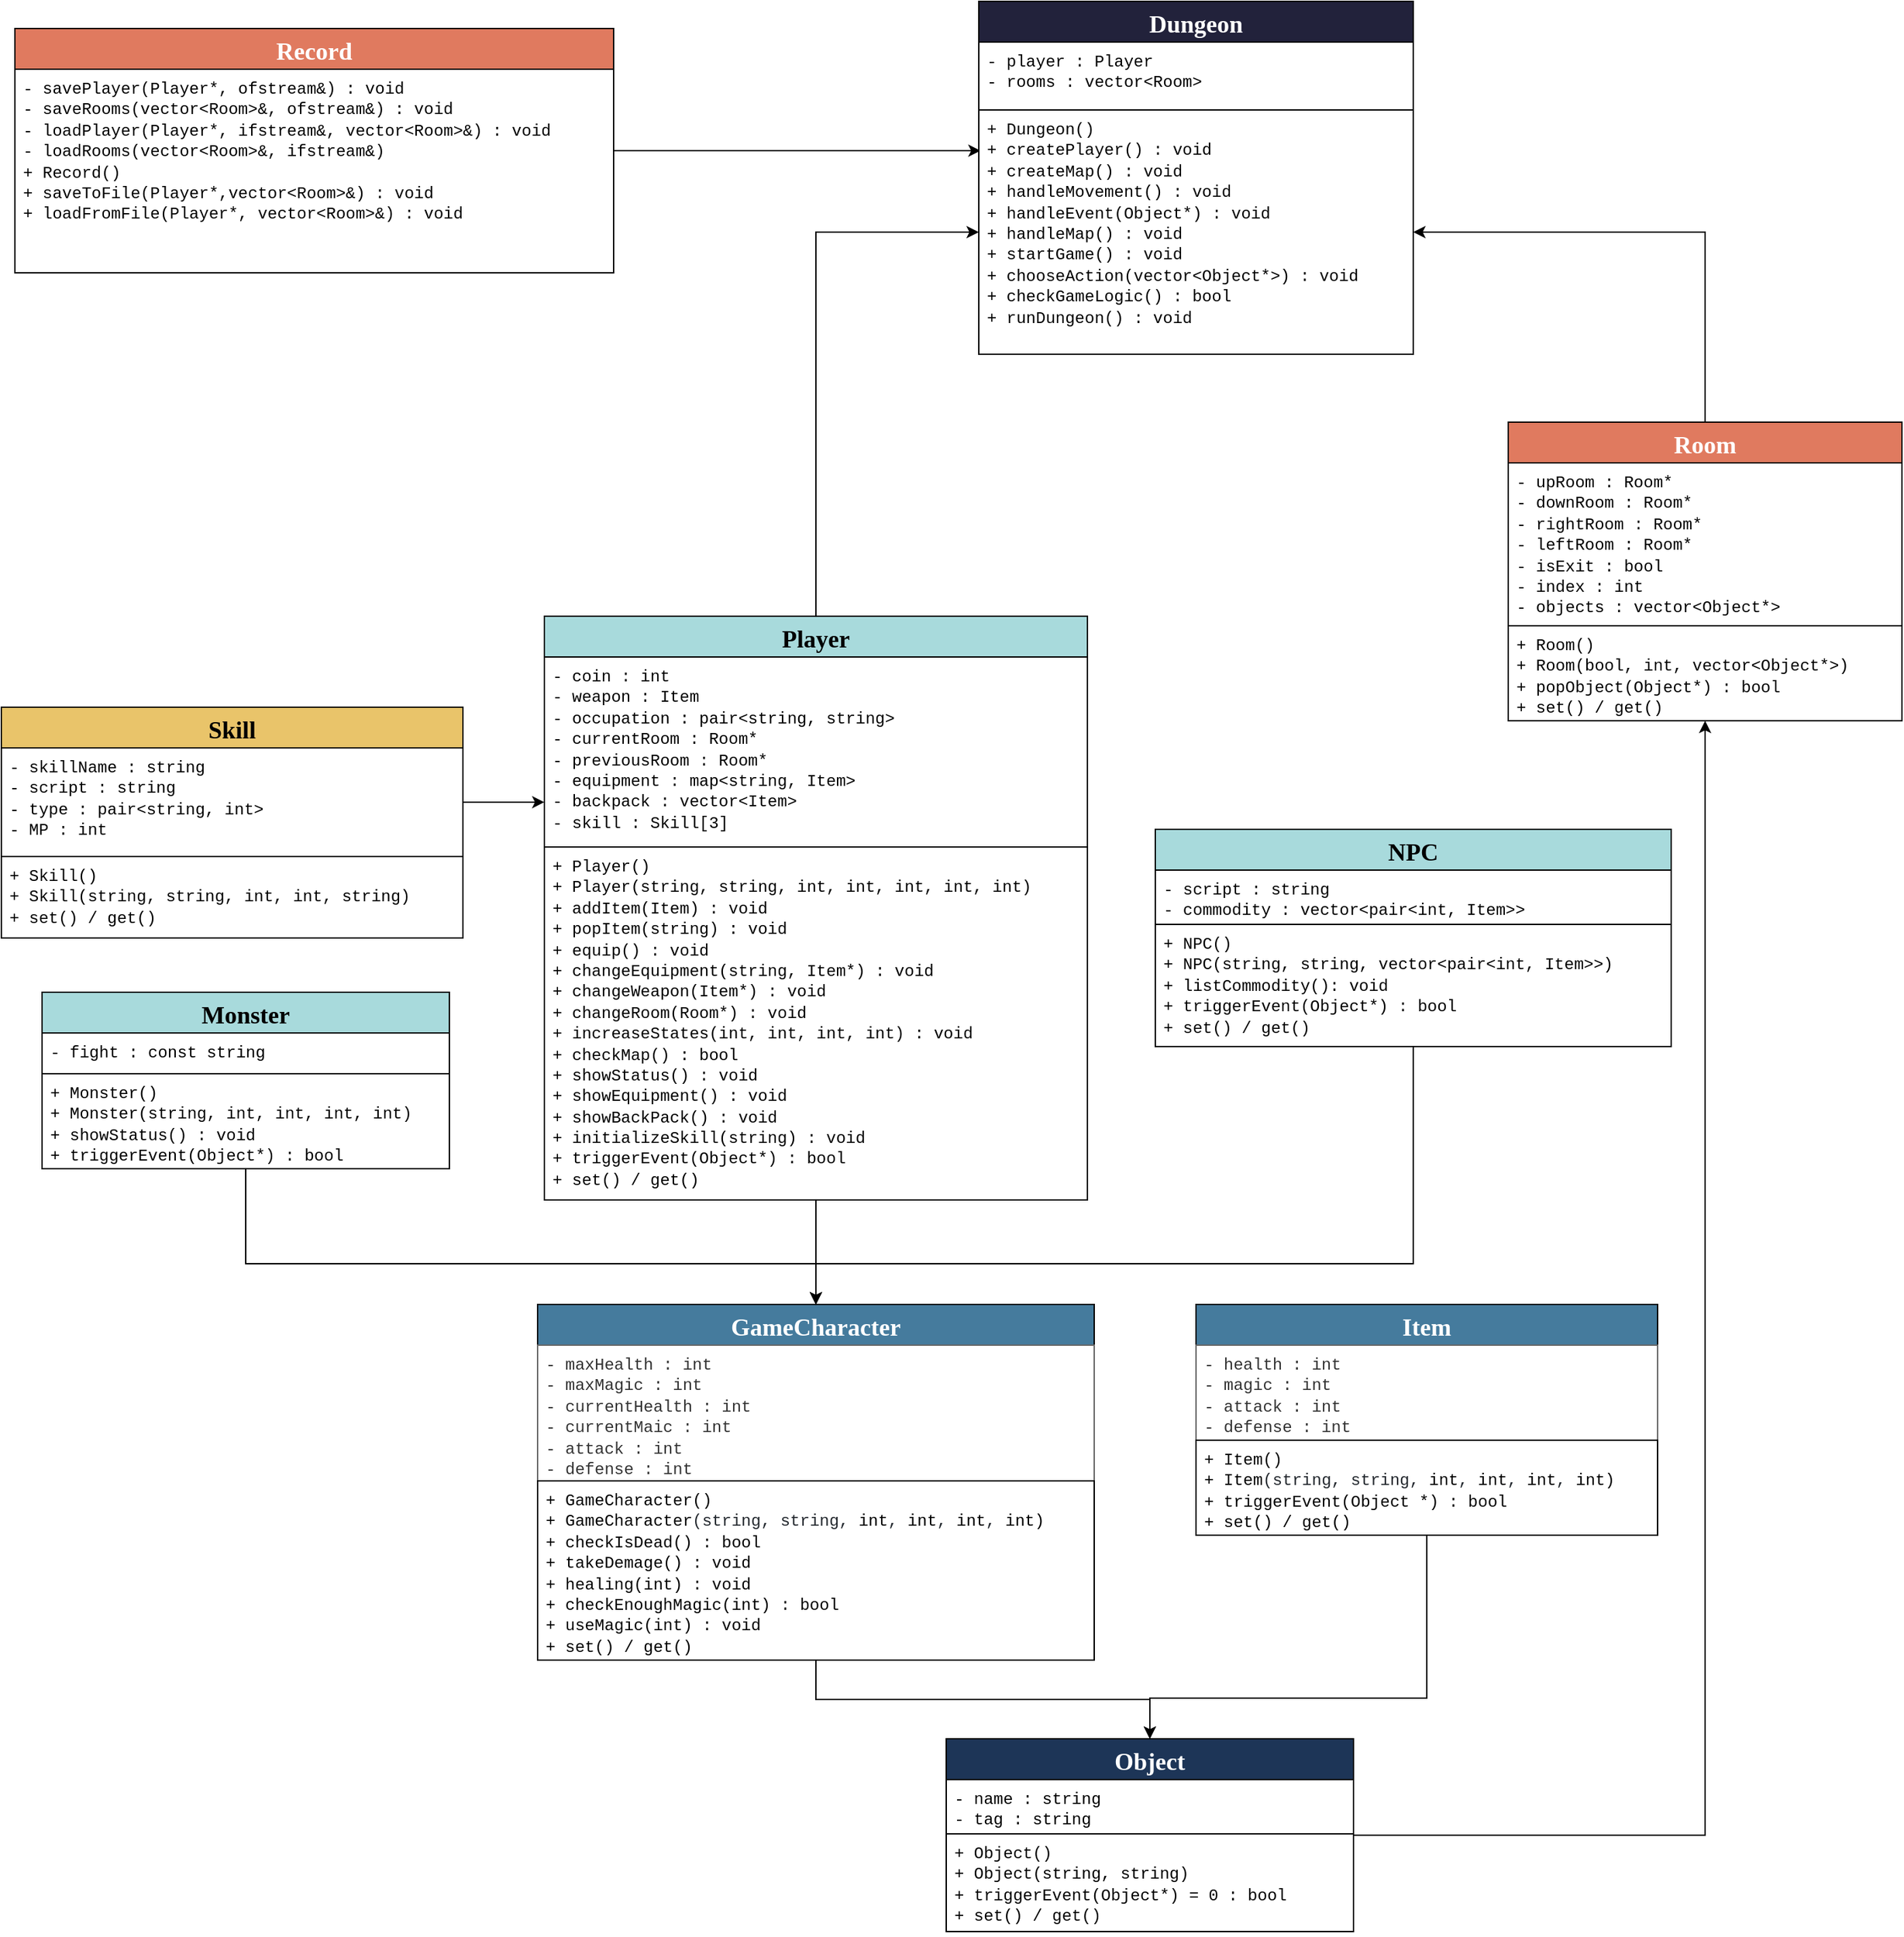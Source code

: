 <mxfile version="21.1.5" type="github">
  <diagram id="C5RBs43oDa-KdzZeNtuy" name="Page-1">
    <mxGraphModel dx="2967" dy="1540" grid="1" gridSize="10" guides="1" tooltips="1" connect="1" arrows="1" fold="1" page="1" pageScale="1" pageWidth="291" pageHeight="413" math="0" shadow="0">
      <root>
        <mxCell id="WIyWlLk6GJQsqaUBKTNV-0" />
        <mxCell id="WIyWlLk6GJQsqaUBKTNV-1" parent="WIyWlLk6GJQsqaUBKTNV-0" />
        <mxCell id="oE2TzOCUvc40pJxIN5oW-14" style="edgeStyle=orthogonalEdgeStyle;rounded=0;orthogonalLoop=1;jettySize=auto;html=1;entryX=0.5;entryY=1;entryDx=0;entryDy=0;" edge="1" parent="WIyWlLk6GJQsqaUBKTNV-1" source="7PXt4ewjVh-M18if0si5-0" target="Vwd1Xb-6WN1uiR1_P4_m-17">
          <mxGeometry relative="1" as="geometry" />
        </mxCell>
        <mxCell id="7PXt4ewjVh-M18if0si5-0" value="&lt;font color=&quot;#ffffff&quot; style=&quot;font-size: 18px;&quot;&gt;Object&lt;/font&gt;" style="swimlane;fontStyle=1;align=center;verticalAlign=top;childLayout=stackLayout;horizontal=1;startSize=30;horizontalStack=0;resizeParent=1;resizeParentMax=0;resizeLast=0;collapsible=1;marginBottom=0;whiteSpace=wrap;html=1;fontFamily=Times New Roman;fillColor=#1d3557;" parent="WIyWlLk6GJQsqaUBKTNV-1" vertex="1">
          <mxGeometry x="146" y="1430" width="300" height="142" as="geometry" />
        </mxCell>
        <mxCell id="7PXt4ewjVh-M18if0si5-1" value="&lt;font face=&quot;ui-monospace, SFMono-Regular, SF Mono, Menlo, Consolas, Liberation Mono, monospace&quot;&gt;- name : string&lt;br&gt;- tag : string&lt;/font&gt;" style="text;strokeColor=default;fillColor=default;align=left;verticalAlign=top;spacingLeft=4;spacingRight=4;overflow=hidden;rotatable=0;points=[[0,0.5],[1,0.5]];portConstraint=eastwest;whiteSpace=wrap;html=1;" parent="7PXt4ewjVh-M18if0si5-0" vertex="1">
          <mxGeometry y="30" width="300" height="40" as="geometry" />
        </mxCell>
        <mxCell id="7PXt4ewjVh-M18if0si5-2" value="" style="line;strokeWidth=1;fillColor=none;align=left;verticalAlign=middle;spacingTop=-1;spacingLeft=3;spacingRight=3;rotatable=0;labelPosition=right;points=[];portConstraint=eastwest;strokeColor=inherit;" parent="7PXt4ewjVh-M18if0si5-0" vertex="1">
          <mxGeometry y="70" width="300" as="geometry" />
        </mxCell>
        <mxCell id="7PXt4ewjVh-M18if0si5-3" value="&lt;font face=&quot;ui-monospace, SFMono-Regular, SF Mono, Menlo, Consolas, Liberation Mono, monospace&quot;&gt;+ Object()&lt;br&gt;+ Object(string, string)&lt;br&gt;+ triggerEvent(Object*) = 0 : bool&lt;br&gt;+ set() / get()&lt;/font&gt;" style="text;strokeColor=default;fillColor=default;align=left;verticalAlign=top;spacingLeft=4;spacingRight=4;overflow=hidden;rotatable=0;points=[[0,0.5],[1,0.5]];portConstraint=eastwest;whiteSpace=wrap;html=1;" parent="7PXt4ewjVh-M18if0si5-0" vertex="1">
          <mxGeometry y="70" width="300" height="72" as="geometry" />
        </mxCell>
        <mxCell id="oE2TzOCUvc40pJxIN5oW-7" style="edgeStyle=orthogonalEdgeStyle;rounded=0;orthogonalLoop=1;jettySize=auto;html=1;entryX=0.5;entryY=0;entryDx=0;entryDy=0;" edge="1" parent="WIyWlLk6GJQsqaUBKTNV-1" source="7PXt4ewjVh-M18if0si5-8" target="7PXt4ewjVh-M18if0si5-0">
          <mxGeometry relative="1" as="geometry" />
        </mxCell>
        <mxCell id="7PXt4ewjVh-M18if0si5-8" value="&lt;font color=&quot;#ffffff&quot; style=&quot;font-size: 18px;&quot;&gt;GameCharacter&lt;/font&gt;" style="swimlane;fontStyle=1;align=center;verticalAlign=top;childLayout=stackLayout;horizontal=1;startSize=30;horizontalStack=0;resizeParent=1;resizeParentMax=0;resizeLast=0;collapsible=1;marginBottom=0;whiteSpace=wrap;html=1;fontFamily=Times New Roman;fillColor=#457b9d;" parent="WIyWlLk6GJQsqaUBKTNV-1" vertex="1">
          <mxGeometry x="-155" y="1110" width="410" height="262" as="geometry" />
        </mxCell>
        <mxCell id="7PXt4ewjVh-M18if0si5-9" value="&lt;font face=&quot;ui-monospace, SFMono-Regular, SF Mono, Menlo, Consolas, Liberation Mono, monospace&quot;&gt;- maxHealth : int&lt;br&gt;- maxMagic : int&lt;br style=&quot;border-color: var(--border-color);&quot;&gt;-&amp;nbsp;currentHealth : int&lt;br&gt;- currentMaic : int&lt;br style=&quot;border-color: var(--border-color);&quot;&gt;- attack : int&lt;br&gt;- defense : int&lt;/font&gt;" style="text;align=left;verticalAlign=top;spacingLeft=4;spacingRight=4;overflow=hidden;rotatable=0;points=[[0,0.5],[1,0.5]];portConstraint=eastwest;whiteSpace=wrap;html=1;labelBackgroundColor=none;fillColor=#FFFFFF;fontColor=#333333;strokeColor=#666666;" parent="7PXt4ewjVh-M18if0si5-8" vertex="1">
          <mxGeometry y="30" width="410" height="100" as="geometry" />
        </mxCell>
        <mxCell id="7PXt4ewjVh-M18if0si5-10" value="" style="line;strokeWidth=1;fillColor=none;align=left;verticalAlign=middle;spacingTop=-1;spacingLeft=3;spacingRight=3;rotatable=0;labelPosition=right;points=[];portConstraint=eastwest;strokeColor=inherit;" parent="7PXt4ewjVh-M18if0si5-8" vertex="1">
          <mxGeometry y="130" width="410" as="geometry" />
        </mxCell>
        <mxCell id="7PXt4ewjVh-M18if0si5-11" value="&lt;font face=&quot;ui-monospace, SFMono-Regular, SF Mono, Menlo, Consolas, Liberation Mono, monospace&quot;&gt;+&amp;nbsp;GameCharacter()&lt;br&gt;+&amp;nbsp;GameCharacter&lt;span style=&quot;color: rgb(36, 41, 47);&quot;&gt;(&lt;/span&gt;&lt;span style=&quot;color: rgb(36, 41, 47);&quot;&gt;st&lt;/span&gt;&lt;span style=&quot;color: rgb(36, 41, 47);&quot;&gt;r&lt;/span&gt;&lt;span style=&quot;color: rgb(36, 41, 47);&quot;&gt;in&lt;/span&gt;&lt;span style=&quot;color: rgb(36, 41, 47);&quot;&gt;g, string, &lt;/span&gt;&lt;span style=&quot;box-sizing: border-box; color: var(--color-prettylights-syntax-keyword);&quot; class=&quot;pl-k&quot;&gt;int&lt;/span&gt;&lt;span style=&quot;color: rgb(36, 41, 47);&quot;&gt;, &lt;/span&gt;&lt;span style=&quot;box-sizing: border-box; color: var(--color-prettylights-syntax-keyword);&quot; class=&quot;pl-k&quot;&gt;int&lt;/span&gt;&lt;span style=&quot;color: rgb(36, 41, 47);&quot;&gt;, &lt;/span&gt;&lt;span style=&quot;box-sizing: border-box; color: var(--color-prettylights-syntax-keyword);&quot; class=&quot;pl-k&quot;&gt;int&lt;/span&gt;&lt;span style=&quot;color: rgb(36, 41, 47);&quot;&gt;, &lt;/span&gt;&lt;span style=&quot;box-sizing: border-box; color: var(--color-prettylights-syntax-keyword);&quot; class=&quot;pl-k&quot;&gt;int)&lt;br&gt;&lt;/span&gt;+ checkIsDead() : bool&lt;br&gt;+ takeDemage() : void&lt;br&gt;+ healing(int) : void&lt;br&gt;+ checkEnoughMagic(int) : bool&lt;br&gt;+ useMagic(int) : void&lt;br&gt;+ set() / get()&lt;br&gt;&lt;/font&gt;" style="text;strokeColor=default;fillColor=#FFFFFF;align=left;verticalAlign=top;spacingLeft=4;spacingRight=4;overflow=hidden;rotatable=0;points=[[0,0.5],[1,0.5]];portConstraint=eastwest;whiteSpace=wrap;html=1;" parent="7PXt4ewjVh-M18if0si5-8" vertex="1">
          <mxGeometry y="130" width="410" height="132" as="geometry" />
        </mxCell>
        <mxCell id="oE2TzOCUvc40pJxIN5oW-6" style="edgeStyle=orthogonalEdgeStyle;rounded=0;orthogonalLoop=1;jettySize=auto;html=1;entryX=0.5;entryY=0;entryDx=0;entryDy=0;" edge="1" parent="WIyWlLk6GJQsqaUBKTNV-1" source="7PXt4ewjVh-M18if0si5-15" target="7PXt4ewjVh-M18if0si5-0">
          <mxGeometry relative="1" as="geometry">
            <Array as="points">
              <mxPoint x="500" y="1400" />
              <mxPoint x="296" y="1400" />
            </Array>
          </mxGeometry>
        </mxCell>
        <mxCell id="7PXt4ewjVh-M18if0si5-15" value="&lt;font color=&quot;#ffffff&quot; style=&quot;font-size: 18px;&quot;&gt;Item&lt;/font&gt;" style="swimlane;fontStyle=1;align=center;verticalAlign=top;childLayout=stackLayout;horizontal=1;startSize=30;horizontalStack=0;resizeParent=1;resizeParentMax=0;resizeLast=0;collapsible=1;marginBottom=0;whiteSpace=wrap;html=1;fontFamily=Times New Roman;fillColor=#457b9d;" parent="WIyWlLk6GJQsqaUBKTNV-1" vertex="1">
          <mxGeometry x="330" y="1110" width="340" height="170" as="geometry" />
        </mxCell>
        <mxCell id="7PXt4ewjVh-M18if0si5-16" value="&lt;font face=&quot;ui-monospace, SFMono-Regular, SF Mono, Menlo, Consolas, Liberation Mono, monospace&quot;&gt;- health : int&lt;br&gt;- magic : int&lt;br style=&quot;border-color: var(--border-color);&quot;&gt;- attack : int&lt;br&gt;- defense : int&lt;/font&gt;" style="text;align=left;verticalAlign=top;spacingLeft=4;spacingRight=4;overflow=hidden;rotatable=0;points=[[0,0.5],[1,0.5]];portConstraint=eastwest;whiteSpace=wrap;html=1;labelBackgroundColor=none;fillColor=#FFFFFF;fontColor=#333333;strokeColor=#666666;" parent="7PXt4ewjVh-M18if0si5-15" vertex="1">
          <mxGeometry y="30" width="340" height="70" as="geometry" />
        </mxCell>
        <mxCell id="7PXt4ewjVh-M18if0si5-17" value="" style="line;strokeWidth=1;fillColor=none;align=left;verticalAlign=middle;spacingTop=-1;spacingLeft=3;spacingRight=3;rotatable=0;labelPosition=right;points=[];portConstraint=eastwest;strokeColor=inherit;" parent="7PXt4ewjVh-M18if0si5-15" vertex="1">
          <mxGeometry y="100" width="340" as="geometry" />
        </mxCell>
        <mxCell id="7PXt4ewjVh-M18if0si5-19" value="&lt;font face=&quot;ui-monospace, SFMono-Regular, SF Mono, Menlo, Consolas, Liberation Mono, monospace&quot;&gt;+&amp;nbsp;Item()&lt;br&gt;+ Item&lt;span style=&quot;color: rgb(36, 41, 47);&quot;&gt;(&lt;/span&gt;&lt;span style=&quot;color: rgb(36, 41, 47);&quot;&gt;st&lt;/span&gt;&lt;span style=&quot;color: rgb(36, 41, 47);&quot;&gt;r&lt;/span&gt;&lt;span style=&quot;color: rgb(36, 41, 47);&quot;&gt;in&lt;/span&gt;&lt;span style=&quot;color: rgb(36, 41, 47);&quot;&gt;g, string, &lt;/span&gt;&lt;span style=&quot;box-sizing: border-box; color: var(--color-prettylights-syntax-keyword);&quot; class=&quot;pl-k&quot;&gt;int&lt;/span&gt;&lt;span style=&quot;color: rgb(36, 41, 47);&quot;&gt;, &lt;/span&gt;&lt;span style=&quot;box-sizing: border-box; color: var(--color-prettylights-syntax-keyword);&quot; class=&quot;pl-k&quot;&gt;int&lt;/span&gt;&lt;span style=&quot;color: rgb(36, 41, 47);&quot;&gt;, &lt;/span&gt;&lt;span style=&quot;box-sizing: border-box; color: var(--color-prettylights-syntax-keyword);&quot; class=&quot;pl-k&quot;&gt;int&lt;/span&gt;&lt;span style=&quot;color: rgb(36, 41, 47);&quot;&gt;, &lt;/span&gt;&lt;span style=&quot;box-sizing: border-box; color: var(--color-prettylights-syntax-keyword);&quot; class=&quot;pl-k&quot;&gt;int)&lt;br&gt;&lt;/span&gt;+ triggerEvent(Object *) : bool&lt;br&gt;+ set() / get()&lt;br&gt;&lt;/font&gt;" style="text;strokeColor=default;fillColor=#FFFFFF;align=left;verticalAlign=top;spacingLeft=4;spacingRight=4;overflow=hidden;rotatable=0;points=[[0,0.5],[1,0.5]];portConstraint=eastwest;whiteSpace=wrap;html=1;" parent="7PXt4ewjVh-M18if0si5-15" vertex="1">
          <mxGeometry y="100" width="340" height="70" as="geometry" />
        </mxCell>
        <mxCell id="oE2TzOCUvc40pJxIN5oW-11" style="edgeStyle=orthogonalEdgeStyle;rounded=0;orthogonalLoop=1;jettySize=auto;html=1;" edge="1" parent="WIyWlLk6GJQsqaUBKTNV-1" source="Vwd1Xb-6WN1uiR1_P4_m-0" target="7PXt4ewjVh-M18if0si5-8">
          <mxGeometry relative="1" as="geometry">
            <Array as="points">
              <mxPoint x="-370" y="1080" />
              <mxPoint x="50" y="1080" />
            </Array>
          </mxGeometry>
        </mxCell>
        <mxCell id="Vwd1Xb-6WN1uiR1_P4_m-0" value="&lt;span style=&quot;font-size: 18px;&quot;&gt;Monster&lt;/span&gt;" style="swimlane;fontStyle=1;align=center;verticalAlign=top;childLayout=stackLayout;horizontal=1;startSize=30;horizontalStack=0;resizeParent=1;resizeParentMax=0;resizeLast=0;collapsible=1;marginBottom=0;whiteSpace=wrap;html=1;fontFamily=Times New Roman;fillColor=#a8dadc;gradientColor=none;" parent="WIyWlLk6GJQsqaUBKTNV-1" vertex="1">
          <mxGeometry x="-520" y="880" width="300" height="130" as="geometry" />
        </mxCell>
        <mxCell id="Vwd1Xb-6WN1uiR1_P4_m-1" value="&lt;font face=&quot;ui-monospace, SFMono-Regular, SF Mono, Menlo, Consolas, Liberation Mono, monospace&quot;&gt;- fight : const string&lt;br&gt;&lt;/font&gt;" style="text;strokeColor=default;fillColor=default;align=left;verticalAlign=top;spacingLeft=4;spacingRight=4;overflow=hidden;rotatable=0;points=[[0,0.5],[1,0.5]];portConstraint=eastwest;whiteSpace=wrap;html=1;" parent="Vwd1Xb-6WN1uiR1_P4_m-0" vertex="1">
          <mxGeometry y="30" width="300" height="30" as="geometry" />
        </mxCell>
        <mxCell id="Vwd1Xb-6WN1uiR1_P4_m-2" value="" style="line;strokeWidth=1;fillColor=none;align=left;verticalAlign=middle;spacingTop=-1;spacingLeft=3;spacingRight=3;rotatable=0;labelPosition=right;points=[];portConstraint=eastwest;strokeColor=inherit;" parent="Vwd1Xb-6WN1uiR1_P4_m-0" vertex="1">
          <mxGeometry y="60" width="300" as="geometry" />
        </mxCell>
        <mxCell id="Vwd1Xb-6WN1uiR1_P4_m-3" value="&lt;font face=&quot;ui-monospace, SFMono-Regular, SF Mono, Menlo, Consolas, Liberation Mono, monospace&quot;&gt;+ Monster()&lt;br&gt;+ Monster(string, int, int, int, int)&lt;br&gt;+ showStatus() : void&lt;br&gt;+ triggerEvent(Object*) : bool&lt;br&gt;&lt;/font&gt;" style="text;strokeColor=default;fillColor=default;align=left;verticalAlign=top;spacingLeft=4;spacingRight=4;overflow=hidden;rotatable=0;points=[[0,0.5],[1,0.5]];portConstraint=eastwest;whiteSpace=wrap;html=1;" parent="Vwd1Xb-6WN1uiR1_P4_m-0" vertex="1">
          <mxGeometry y="60" width="300" height="70" as="geometry" />
        </mxCell>
        <mxCell id="oE2TzOCUvc40pJxIN5oW-3" style="edgeStyle=orthogonalEdgeStyle;rounded=0;orthogonalLoop=1;jettySize=auto;html=1;entryX=0.5;entryY=0;entryDx=0;entryDy=0;" edge="1" parent="WIyWlLk6GJQsqaUBKTNV-1" source="Vwd1Xb-6WN1uiR1_P4_m-4" target="7PXt4ewjVh-M18if0si5-8">
          <mxGeometry relative="1" as="geometry" />
        </mxCell>
        <mxCell id="oE2TzOCUvc40pJxIN5oW-23" style="edgeStyle=orthogonalEdgeStyle;rounded=0;orthogonalLoop=1;jettySize=auto;html=1;entryX=0;entryY=0.5;entryDx=0;entryDy=0;" edge="1" parent="WIyWlLk6GJQsqaUBKTNV-1" source="Vwd1Xb-6WN1uiR1_P4_m-4" target="oE2TzOCUvc40pJxIN5oW-21">
          <mxGeometry relative="1" as="geometry" />
        </mxCell>
        <mxCell id="Vwd1Xb-6WN1uiR1_P4_m-4" value="&lt;span style=&quot;font-size: 18px;&quot;&gt;Player&lt;/span&gt;" style="swimlane;fontStyle=1;align=center;verticalAlign=top;childLayout=stackLayout;horizontal=1;startSize=30;horizontalStack=0;resizeParent=1;resizeParentMax=0;resizeLast=0;collapsible=1;marginBottom=0;whiteSpace=wrap;html=1;fontFamily=Times New Roman;fillColor=#a8dadc;gradientColor=none;" parent="WIyWlLk6GJQsqaUBKTNV-1" vertex="1">
          <mxGeometry x="-150" y="603" width="400" height="430" as="geometry" />
        </mxCell>
        <mxCell id="Vwd1Xb-6WN1uiR1_P4_m-5" value="&lt;font face=&quot;ui-monospace, SFMono-Regular, SF Mono, Menlo, Consolas, Liberation Mono, monospace&quot;&gt;- coin : int&lt;br&gt;- weapon : Item&lt;br&gt;- occupation : pair&amp;lt;string, string&amp;gt;&lt;br&gt;- currentRoom : Room*&lt;br&gt;- previousRoom : Room*&lt;br&gt;- equipment : map&amp;lt;string, Item&amp;gt;&lt;br&gt;- backpack : vector&amp;lt;Item&amp;gt;&lt;br&gt;- skill : Skill[3]&lt;br&gt;&lt;/font&gt;" style="text;strokeColor=default;fillColor=default;align=left;verticalAlign=top;spacingLeft=4;spacingRight=4;overflow=hidden;rotatable=0;points=[[0,0.5],[1,0.5]];portConstraint=eastwest;whiteSpace=wrap;html=1;" parent="Vwd1Xb-6WN1uiR1_P4_m-4" vertex="1">
          <mxGeometry y="30" width="400" height="140" as="geometry" />
        </mxCell>
        <mxCell id="Vwd1Xb-6WN1uiR1_P4_m-6" value="" style="line;strokeWidth=1;fillColor=none;align=left;verticalAlign=middle;spacingTop=-1;spacingLeft=3;spacingRight=3;rotatable=0;labelPosition=right;points=[];portConstraint=eastwest;strokeColor=inherit;" parent="Vwd1Xb-6WN1uiR1_P4_m-4" vertex="1">
          <mxGeometry y="170" width="400" as="geometry" />
        </mxCell>
        <mxCell id="Vwd1Xb-6WN1uiR1_P4_m-7" value="&lt;font face=&quot;ui-monospace, SFMono-Regular, SF Mono, Menlo, Consolas, Liberation Mono, monospace&quot;&gt;+ Player()&lt;br&gt;+ Player(string, string, int, int, int, int, int)&lt;br&gt;+ addItem(Item) : void&lt;br&gt;+ popItem(string) : void&lt;br&gt;+ equip() : void&lt;br&gt;+ changeEquipment(string, Item*) : void&lt;br&gt;+ changeWeapon(Item*) : void&lt;br&gt;+ changeRoom(Room*) : void&lt;br&gt;+ increaseStates(int, int, int, int) : void&lt;br&gt;+ checkMap() : bool&lt;br&gt;+ showStatus() : void&lt;br&gt;+ showEquipment() : void&lt;br&gt;+ showBackPack() : void&lt;br&gt;+ initializeSkill(string) : void&lt;br&gt;+ triggerEvent(Object*) : bool&lt;br&gt;+ set() / get()&lt;br&gt;&lt;/font&gt;" style="text;strokeColor=default;fillColor=default;align=left;verticalAlign=top;spacingLeft=4;spacingRight=4;overflow=hidden;rotatable=0;points=[[0,0.5],[1,0.5]];portConstraint=eastwest;whiteSpace=wrap;html=1;" parent="Vwd1Xb-6WN1uiR1_P4_m-4" vertex="1">
          <mxGeometry y="170" width="400" height="260" as="geometry" />
        </mxCell>
        <mxCell id="oE2TzOCUvc40pJxIN5oW-12" style="edgeStyle=orthogonalEdgeStyle;rounded=0;orthogonalLoop=1;jettySize=auto;html=1;entryX=0.5;entryY=0;entryDx=0;entryDy=0;" edge="1" parent="WIyWlLk6GJQsqaUBKTNV-1" source="Vwd1Xb-6WN1uiR1_P4_m-8" target="7PXt4ewjVh-M18if0si5-8">
          <mxGeometry relative="1" as="geometry">
            <Array as="points">
              <mxPoint x="490" y="1080" />
              <mxPoint x="50" y="1080" />
            </Array>
          </mxGeometry>
        </mxCell>
        <mxCell id="Vwd1Xb-6WN1uiR1_P4_m-8" value="&lt;span style=&quot;font-size: 18px;&quot;&gt;NPC&lt;/span&gt;" style="swimlane;fontStyle=1;align=center;verticalAlign=top;childLayout=stackLayout;horizontal=1;startSize=30;horizontalStack=0;resizeParent=1;resizeParentMax=0;resizeLast=0;collapsible=1;marginBottom=0;whiteSpace=wrap;html=1;fontFamily=Times New Roman;fillColor=#a8dadc;gradientColor=none;" parent="WIyWlLk6GJQsqaUBKTNV-1" vertex="1">
          <mxGeometry x="300" y="760" width="380" height="160" as="geometry" />
        </mxCell>
        <mxCell id="Vwd1Xb-6WN1uiR1_P4_m-9" value="&lt;font face=&quot;ui-monospace, SFMono-Regular, SF Mono, Menlo, Consolas, Liberation Mono, monospace&quot;&gt;- script : string&lt;br&gt;- commodity : vector&amp;lt;pair&amp;lt;int, Item&amp;gt;&amp;gt;&lt;/font&gt;" style="text;strokeColor=default;fillColor=default;align=left;verticalAlign=top;spacingLeft=4;spacingRight=4;overflow=hidden;rotatable=0;points=[[0,0.5],[1,0.5]];portConstraint=eastwest;whiteSpace=wrap;html=1;" parent="Vwd1Xb-6WN1uiR1_P4_m-8" vertex="1">
          <mxGeometry y="30" width="380" height="40" as="geometry" />
        </mxCell>
        <mxCell id="Vwd1Xb-6WN1uiR1_P4_m-10" value="" style="line;strokeWidth=1;fillColor=none;align=left;verticalAlign=middle;spacingTop=-1;spacingLeft=3;spacingRight=3;rotatable=0;labelPosition=right;points=[];portConstraint=eastwest;strokeColor=inherit;" parent="Vwd1Xb-6WN1uiR1_P4_m-8" vertex="1">
          <mxGeometry y="70" width="380" as="geometry" />
        </mxCell>
        <mxCell id="Vwd1Xb-6WN1uiR1_P4_m-11" value="&lt;font face=&quot;ui-monospace, SFMono-Regular, SF Mono, Menlo, Consolas, Liberation Mono, monospace&quot;&gt;+ NPC()&lt;br&gt;+ NPC(string, string, vector&amp;lt;pair&amp;lt;int, Item&amp;gt;&amp;gt;)&lt;br&gt;+ listCommodity(): void&lt;br&gt;+ triggerEvent(Object*) : bool&lt;br&gt;+ set() / get()&lt;/font&gt;" style="text;strokeColor=default;fillColor=default;align=left;verticalAlign=top;spacingLeft=4;spacingRight=4;overflow=hidden;rotatable=0;points=[[0,0.5],[1,0.5]];portConstraint=eastwest;whiteSpace=wrap;html=1;" parent="Vwd1Xb-6WN1uiR1_P4_m-8" vertex="1">
          <mxGeometry y="70" width="380" height="90" as="geometry" />
        </mxCell>
        <mxCell id="Vwd1Xb-6WN1uiR1_P4_m-13" value="&lt;span style=&quot;font-size: 18px;&quot;&gt;Skill&lt;/span&gt;" style="swimlane;fontStyle=1;align=center;verticalAlign=top;childLayout=stackLayout;horizontal=1;startSize=30;horizontalStack=0;resizeParent=1;resizeParentMax=0;resizeLast=0;collapsible=1;marginBottom=0;whiteSpace=wrap;html=1;fontFamily=Times New Roman;fillColor=#e9c46a;gradientColor=none;" parent="WIyWlLk6GJQsqaUBKTNV-1" vertex="1">
          <mxGeometry x="-550" y="670" width="340" height="170" as="geometry" />
        </mxCell>
        <mxCell id="Vwd1Xb-6WN1uiR1_P4_m-14" value="&lt;font face=&quot;ui-monospace, SFMono-Regular, SF Mono, Menlo, Consolas, Liberation Mono, monospace&quot;&gt;- skillName : string&lt;br&gt;&lt;/font&gt;&lt;font face=&quot;ui-monospace, SFMono-Regular, SF Mono, Menlo, Consolas, Liberation Mono, monospace&quot;&gt;- script : string&lt;br&gt;- type : pair&amp;lt;string, int&amp;gt;&lt;br&gt;- MP : int&lt;br&gt;&lt;/font&gt;" style="text;strokeColor=default;fillColor=default;align=left;verticalAlign=top;spacingLeft=4;spacingRight=4;overflow=hidden;rotatable=0;points=[[0,0.5],[1,0.5]];portConstraint=eastwest;whiteSpace=wrap;html=1;" parent="Vwd1Xb-6WN1uiR1_P4_m-13" vertex="1">
          <mxGeometry y="30" width="340" height="80" as="geometry" />
        </mxCell>
        <mxCell id="Vwd1Xb-6WN1uiR1_P4_m-15" value="" style="line;strokeWidth=1;fillColor=none;align=left;verticalAlign=middle;spacingTop=-1;spacingLeft=3;spacingRight=3;rotatable=0;labelPosition=right;points=[];portConstraint=eastwest;strokeColor=inherit;" parent="Vwd1Xb-6WN1uiR1_P4_m-13" vertex="1">
          <mxGeometry y="110" width="340" as="geometry" />
        </mxCell>
        <mxCell id="Vwd1Xb-6WN1uiR1_P4_m-16" value="&lt;font face=&quot;ui-monospace, SFMono-Regular, SF Mono, Menlo, Consolas, Liberation Mono, monospace&quot;&gt;+ Skill()&lt;br&gt;+ Skill(string, string, int, int, string)&lt;br&gt;+ set() / get()&lt;br&gt;&lt;/font&gt;" style="text;strokeColor=default;fillColor=default;align=left;verticalAlign=top;spacingLeft=4;spacingRight=4;overflow=hidden;rotatable=0;points=[[0,0.5],[1,0.5]];portConstraint=eastwest;whiteSpace=wrap;html=1;" parent="Vwd1Xb-6WN1uiR1_P4_m-13" vertex="1">
          <mxGeometry y="110" width="340" height="60" as="geometry" />
        </mxCell>
        <mxCell id="oE2TzOCUvc40pJxIN5oW-24" style="edgeStyle=orthogonalEdgeStyle;rounded=0;orthogonalLoop=1;jettySize=auto;html=1;entryX=1;entryY=0.5;entryDx=0;entryDy=0;" edge="1" parent="WIyWlLk6GJQsqaUBKTNV-1" source="Vwd1Xb-6WN1uiR1_P4_m-17" target="oE2TzOCUvc40pJxIN5oW-21">
          <mxGeometry relative="1" as="geometry" />
        </mxCell>
        <mxCell id="Vwd1Xb-6WN1uiR1_P4_m-17" value="&lt;span style=&quot;font-size: 18px;&quot;&gt;&lt;font color=&quot;#ffffff&quot;&gt;Room&lt;/font&gt;&lt;/span&gt;" style="swimlane;fontStyle=1;align=center;verticalAlign=top;childLayout=stackLayout;horizontal=1;startSize=30;horizontalStack=0;resizeParent=1;resizeParentMax=0;resizeLast=0;collapsible=1;marginBottom=0;whiteSpace=wrap;html=1;fontFamily=Times New Roman;fillColor=#e07a5f;gradientColor=none;" parent="WIyWlLk6GJQsqaUBKTNV-1" vertex="1">
          <mxGeometry x="560" y="460" width="290" height="220" as="geometry" />
        </mxCell>
        <mxCell id="Vwd1Xb-6WN1uiR1_P4_m-19" value="" style="line;strokeWidth=1;fillColor=none;align=left;verticalAlign=middle;spacingTop=-1;spacingLeft=3;spacingRight=3;rotatable=0;labelPosition=right;points=[];portConstraint=eastwest;strokeColor=inherit;" parent="Vwd1Xb-6WN1uiR1_P4_m-17" vertex="1">
          <mxGeometry y="30" width="290" as="geometry" />
        </mxCell>
        <mxCell id="Vwd1Xb-6WN1uiR1_P4_m-18" value="&lt;font face=&quot;ui-monospace, SFMono-Regular, SF Mono, Menlo, Consolas, Liberation Mono, monospace&quot;&gt;- upRoom : Room*&lt;br&gt;- downRoom : Room*&lt;br&gt;- rightRoom : Room*&lt;br&gt;- leftRoom : Room*&lt;br&gt;- isExit : bool&lt;br&gt;- index : int&lt;br&gt;- objects : vector&amp;lt;Object*&amp;gt;&lt;br&gt;&lt;/font&gt;" style="text;strokeColor=default;fillColor=default;align=left;verticalAlign=top;spacingLeft=4;spacingRight=4;overflow=hidden;rotatable=0;points=[[0,0.5],[1,0.5]];portConstraint=eastwest;whiteSpace=wrap;html=1;" parent="Vwd1Xb-6WN1uiR1_P4_m-17" vertex="1">
          <mxGeometry y="30" width="290" height="120" as="geometry" />
        </mxCell>
        <mxCell id="Vwd1Xb-6WN1uiR1_P4_m-20" value="&lt;font face=&quot;ui-monospace, SFMono-Regular, SF Mono, Menlo, Consolas, Liberation Mono, monospace&quot;&gt;+ Room()&lt;br&gt;+ Room(bool, int, vector&amp;lt;Object*&amp;gt;)&lt;br&gt;+ popObject(Object*) : bool&lt;br&gt;+ set() / get()&lt;br&gt;&lt;/font&gt;" style="text;strokeColor=default;fillColor=default;align=left;verticalAlign=top;spacingLeft=4;spacingRight=4;overflow=hidden;rotatable=0;points=[[0,0.5],[1,0.5]];portConstraint=eastwest;whiteSpace=wrap;html=1;" parent="Vwd1Xb-6WN1uiR1_P4_m-17" vertex="1">
          <mxGeometry y="150" width="290" height="70" as="geometry" />
        </mxCell>
        <mxCell id="oE2TzOCUvc40pJxIN5oW-25" style="edgeStyle=orthogonalEdgeStyle;rounded=0;orthogonalLoop=1;jettySize=auto;html=1;entryX=0.004;entryY=0.167;entryDx=0;entryDy=0;entryPerimeter=0;" edge="1" parent="WIyWlLk6GJQsqaUBKTNV-1" source="Vwd1Xb-6WN1uiR1_P4_m-22" target="oE2TzOCUvc40pJxIN5oW-21">
          <mxGeometry relative="1" as="geometry" />
        </mxCell>
        <mxCell id="Vwd1Xb-6WN1uiR1_P4_m-22" value="&lt;font color=&quot;#ffffff&quot;&gt;&lt;span style=&quot;font-size: 18px;&quot;&gt;Record&lt;/span&gt;&lt;/font&gt;" style="swimlane;fontStyle=1;align=center;verticalAlign=top;childLayout=stackLayout;horizontal=1;startSize=30;horizontalStack=0;resizeParent=1;resizeParentMax=0;resizeLast=0;collapsible=1;marginBottom=0;whiteSpace=wrap;html=1;fontFamily=Times New Roman;fillColor=#e07a5f;gradientColor=none;" parent="WIyWlLk6GJQsqaUBKTNV-1" vertex="1">
          <mxGeometry x="-540" y="170" width="441" height="180" as="geometry" />
        </mxCell>
        <mxCell id="Vwd1Xb-6WN1uiR1_P4_m-23" value="" style="line;strokeWidth=1;fillColor=none;align=left;verticalAlign=middle;spacingTop=-1;spacingLeft=3;spacingRight=3;rotatable=0;labelPosition=right;points=[];portConstraint=eastwest;strokeColor=inherit;" parent="Vwd1Xb-6WN1uiR1_P4_m-22" vertex="1">
          <mxGeometry y="30" width="441" as="geometry" />
        </mxCell>
        <mxCell id="Vwd1Xb-6WN1uiR1_P4_m-25" value="&lt;font face=&quot;ui-monospace, SFMono-Regular, SF Mono, Menlo, Consolas, Liberation Mono, monospace&quot;&gt;- savePlayer(Player*, ofstream&amp;amp;) : void&lt;br&gt;&lt;/font&gt;&lt;font face=&quot;ui-monospace, SFMono-Regular, SF Mono, Menlo, Consolas, Liberation Mono, monospace&quot;&gt;- saveRooms(vector&amp;lt;Room&amp;gt;&amp;amp;, ofstream&amp;amp;) : void&lt;br&gt;- loadPlayer(Player*, ifstream&amp;amp;, vector&amp;lt;Room&amp;gt;&amp;amp;) : void&lt;br&gt;- loadRooms(vector&amp;lt;Room&amp;gt;&amp;amp;, ifstream&amp;amp;)&lt;br&gt;+ Record()&lt;br&gt;+ saveToFile(Player*,vector&amp;lt;Room&amp;gt;&amp;amp;) : void&lt;br&gt;+ loadFromFile(Player*, vector&amp;lt;Room&amp;gt;&amp;amp;) : void&lt;br&gt;&lt;/font&gt;" style="text;strokeColor=default;fillColor=default;align=left;verticalAlign=top;spacingLeft=4;spacingRight=4;overflow=hidden;rotatable=0;points=[[0,0.5],[1,0.5]];portConstraint=eastwest;whiteSpace=wrap;html=1;" parent="Vwd1Xb-6WN1uiR1_P4_m-22" vertex="1">
          <mxGeometry y="30" width="441" height="150" as="geometry" />
        </mxCell>
        <mxCell id="oE2TzOCUvc40pJxIN5oW-9" style="edgeStyle=orthogonalEdgeStyle;rounded=0;orthogonalLoop=1;jettySize=auto;html=1;entryX=0;entryY=0.764;entryDx=0;entryDy=0;entryPerimeter=0;" edge="1" parent="WIyWlLk6GJQsqaUBKTNV-1" source="Vwd1Xb-6WN1uiR1_P4_m-14" target="Vwd1Xb-6WN1uiR1_P4_m-5">
          <mxGeometry relative="1" as="geometry" />
        </mxCell>
        <mxCell id="oE2TzOCUvc40pJxIN5oW-18" value="&lt;span style=&quot;font-size: 18px;&quot;&gt;&lt;font color=&quot;#ffffff&quot;&gt;Dungeon&lt;/font&gt;&lt;/span&gt;" style="swimlane;fontStyle=1;align=center;verticalAlign=top;childLayout=stackLayout;horizontal=1;startSize=30;horizontalStack=0;resizeParent=1;resizeParentMax=0;resizeLast=0;collapsible=1;marginBottom=0;whiteSpace=wrap;html=1;fontFamily=Times New Roman;fillColor=#22223b;gradientColor=none;" vertex="1" parent="WIyWlLk6GJQsqaUBKTNV-1">
          <mxGeometry x="170" y="150" width="320" height="260" as="geometry" />
        </mxCell>
        <mxCell id="oE2TzOCUvc40pJxIN5oW-19" value="" style="line;strokeWidth=1;fillColor=none;align=left;verticalAlign=middle;spacingTop=-1;spacingLeft=3;spacingRight=3;rotatable=0;labelPosition=right;points=[];portConstraint=eastwest;strokeColor=inherit;" vertex="1" parent="oE2TzOCUvc40pJxIN5oW-18">
          <mxGeometry y="30" width="320" as="geometry" />
        </mxCell>
        <mxCell id="oE2TzOCUvc40pJxIN5oW-20" value="&lt;font face=&quot;ui-monospace, SFMono-Regular, SF Mono, Menlo, Consolas, Liberation Mono, monospace&quot;&gt;- player : Player&lt;br&gt;- rooms : vector&amp;lt;Room&amp;gt;&lt;br&gt;&lt;/font&gt;" style="text;strokeColor=default;fillColor=default;align=left;verticalAlign=top;spacingLeft=4;spacingRight=4;overflow=hidden;rotatable=0;points=[[0,0.5],[1,0.5]];portConstraint=eastwest;whiteSpace=wrap;html=1;" vertex="1" parent="oE2TzOCUvc40pJxIN5oW-18">
          <mxGeometry y="30" width="320" height="50" as="geometry" />
        </mxCell>
        <mxCell id="oE2TzOCUvc40pJxIN5oW-21" value="&lt;font face=&quot;ui-monospace, SFMono-Regular, SF Mono, Menlo, Consolas, Liberation Mono, monospace&quot;&gt;+ Dungeon()&lt;br&gt;+ createPlayer() : void&lt;br&gt;+ createMap() : void&lt;br&gt;+ handleMovement() : void&lt;br&gt;+ handleEvent(Object*) : void&lt;br&gt;+ handleMap() : void&lt;br&gt;+ startGame() : void&lt;br&gt;+ chooseAction(vector&amp;lt;Object*&amp;gt;) : void&lt;br&gt;+ checkGameLogic() : bool&lt;br&gt;+ runDungeon() : void&lt;br&gt;&lt;/font&gt;" style="text;strokeColor=default;fillColor=default;align=left;verticalAlign=top;spacingLeft=4;spacingRight=4;overflow=hidden;rotatable=0;points=[[0,0.5],[1,0.5]];portConstraint=eastwest;whiteSpace=wrap;html=1;" vertex="1" parent="oE2TzOCUvc40pJxIN5oW-18">
          <mxGeometry y="80" width="320" height="180" as="geometry" />
        </mxCell>
      </root>
    </mxGraphModel>
  </diagram>
</mxfile>

